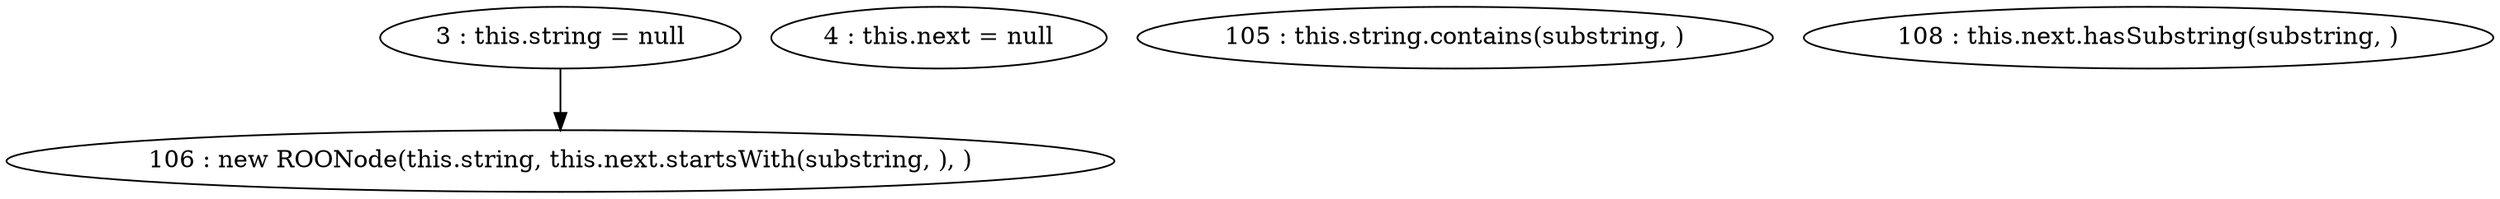 digraph G {
"3 : this.string = null"
"3 : this.string = null" -> "106 : new ROONode(this.string, this.next.startsWith(substring, ), )"
"4 : this.next = null"
"105 : this.string.contains(substring, )"
"106 : new ROONode(this.string, this.next.startsWith(substring, ), )"
"108 : this.next.hasSubstring(substring, )"
}
